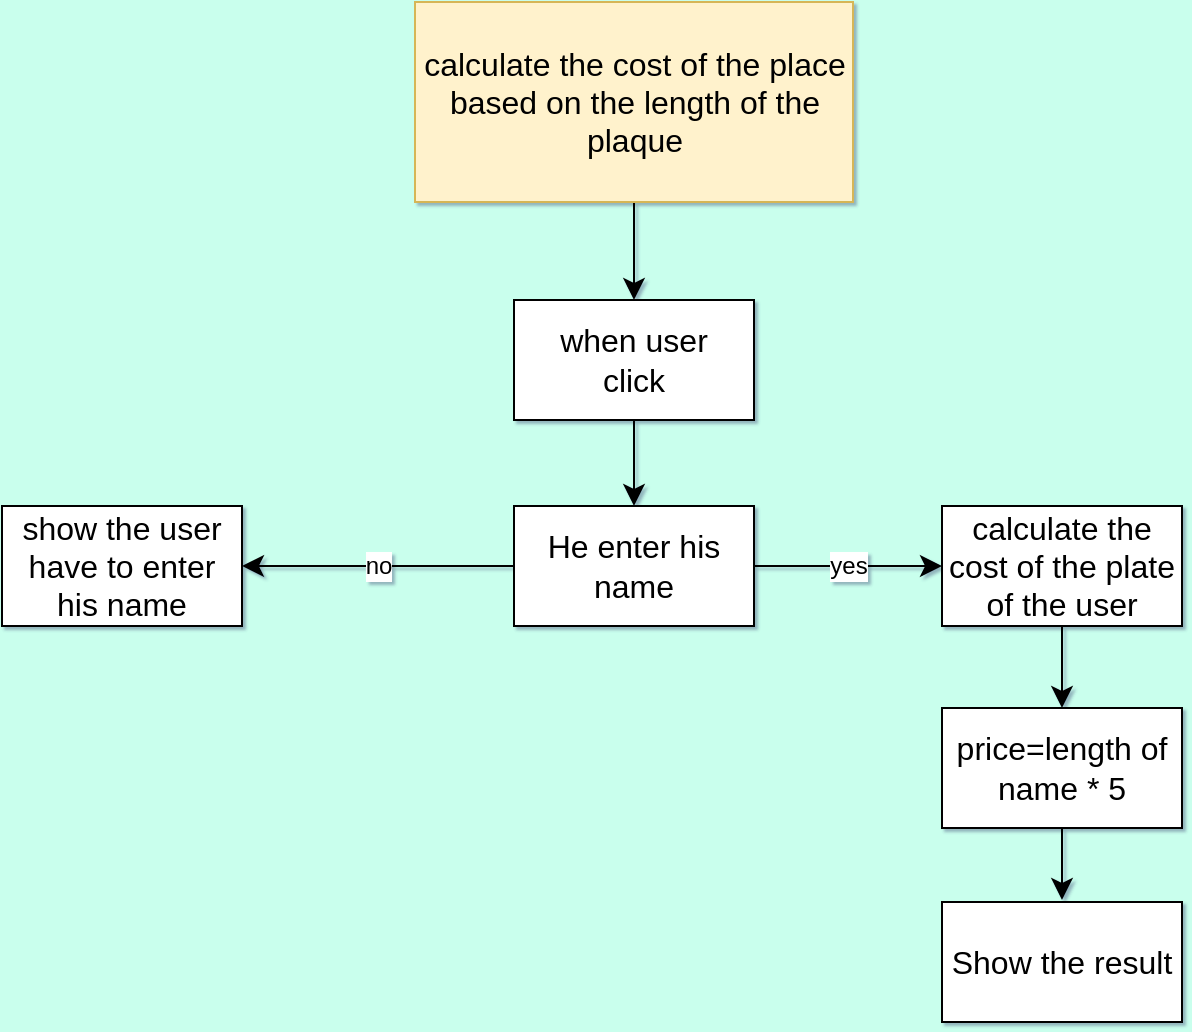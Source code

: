 <mxfile version="20.8.23" type="github">
  <diagram name="Page-1" id="IN7-F6tngdIHSido3vbk">
    <mxGraphModel dx="1834" dy="1214" grid="1" gridSize="10" guides="1" tooltips="1" connect="1" arrows="1" fold="1" page="0" pageScale="1" pageWidth="827" pageHeight="1169" background="#C9FFED" math="0" shadow="1">
      <root>
        <mxCell id="0" />
        <mxCell id="1" parent="0" />
        <mxCell id="2nAWejpYuo-VlykHQfm8-5" style="edgeStyle=none;curved=1;rounded=0;orthogonalLoop=1;jettySize=auto;html=1;fontSize=12;startSize=8;endSize=8;" edge="1" parent="1" source="2nAWejpYuo-VlykHQfm8-1" target="2nAWejpYuo-VlykHQfm8-3">
          <mxGeometry relative="1" as="geometry" />
        </mxCell>
        <mxCell id="2nAWejpYuo-VlykHQfm8-1" value="when user&lt;br&gt;click" style="rounded=0;whiteSpace=wrap;html=1;fontSize=16;" vertex="1" parent="1">
          <mxGeometry x="54" y="-111" width="120" height="60" as="geometry" />
        </mxCell>
        <mxCell id="2nAWejpYuo-VlykHQfm8-2" value="show the user have to enter his name" style="rounded=0;whiteSpace=wrap;html=1;fontSize=16;" vertex="1" parent="1">
          <mxGeometry x="-202" y="-8" width="120" height="60" as="geometry" />
        </mxCell>
        <mxCell id="2nAWejpYuo-VlykHQfm8-6" value="no" style="edgeStyle=none;curved=1;rounded=0;orthogonalLoop=1;jettySize=auto;html=1;entryX=1;entryY=0.5;entryDx=0;entryDy=0;fontSize=12;startSize=8;endSize=8;" edge="1" parent="1" source="2nAWejpYuo-VlykHQfm8-3" target="2nAWejpYuo-VlykHQfm8-2">
          <mxGeometry relative="1" as="geometry" />
        </mxCell>
        <mxCell id="2nAWejpYuo-VlykHQfm8-7" value="yes" style="edgeStyle=none;curved=1;rounded=0;orthogonalLoop=1;jettySize=auto;html=1;entryX=0;entryY=0.5;entryDx=0;entryDy=0;fontSize=12;startSize=8;endSize=8;strokeWidth=1;" edge="1" parent="1" source="2nAWejpYuo-VlykHQfm8-3" target="2nAWejpYuo-VlykHQfm8-4">
          <mxGeometry relative="1" as="geometry" />
        </mxCell>
        <mxCell id="2nAWejpYuo-VlykHQfm8-3" value="He enter his name" style="rounded=0;whiteSpace=wrap;html=1;fontSize=16;" vertex="1" parent="1">
          <mxGeometry x="54" y="-8" width="120" height="60" as="geometry" />
        </mxCell>
        <mxCell id="2nAWejpYuo-VlykHQfm8-8" style="edgeStyle=none;curved=1;rounded=0;orthogonalLoop=1;jettySize=auto;html=1;fontSize=12;startSize=8;endSize=8;" edge="1" parent="1" source="2nAWejpYuo-VlykHQfm8-4" target="2nAWejpYuo-VlykHQfm8-9">
          <mxGeometry relative="1" as="geometry">
            <mxPoint x="328" y="123" as="targetPoint" />
          </mxGeometry>
        </mxCell>
        <mxCell id="2nAWejpYuo-VlykHQfm8-4" value="calculate the cost of the plate of the user" style="rounded=0;whiteSpace=wrap;html=1;fontSize=16;" vertex="1" parent="1">
          <mxGeometry x="268" y="-8" width="120" height="60" as="geometry" />
        </mxCell>
        <mxCell id="2nAWejpYuo-VlykHQfm8-10" style="edgeStyle=none;curved=1;rounded=0;orthogonalLoop=1;jettySize=auto;html=1;fontSize=12;startSize=8;endSize=8;" edge="1" parent="1" source="2nAWejpYuo-VlykHQfm8-9">
          <mxGeometry relative="1" as="geometry">
            <mxPoint x="328" y="189" as="targetPoint" />
          </mxGeometry>
        </mxCell>
        <mxCell id="2nAWejpYuo-VlykHQfm8-9" value="price=length of name * 5" style="rounded=0;whiteSpace=wrap;html=1;fontSize=16;" vertex="1" parent="1">
          <mxGeometry x="268" y="93" width="120" height="60" as="geometry" />
        </mxCell>
        <mxCell id="2nAWejpYuo-VlykHQfm8-12" value="Show the result" style="rounded=0;whiteSpace=wrap;html=1;fontSize=16;" vertex="1" parent="1">
          <mxGeometry x="268" y="190" width="120" height="60" as="geometry" />
        </mxCell>
        <mxCell id="2nAWejpYuo-VlykHQfm8-14" style="edgeStyle=none;curved=1;rounded=0;orthogonalLoop=1;jettySize=auto;html=1;entryX=0.5;entryY=0;entryDx=0;entryDy=0;fontSize=12;startSize=8;endSize=8;" edge="1" parent="1" source="2nAWejpYuo-VlykHQfm8-13" target="2nAWejpYuo-VlykHQfm8-1">
          <mxGeometry relative="1" as="geometry" />
        </mxCell>
        <mxCell id="2nAWejpYuo-VlykHQfm8-13" value="calculate the cost of the place&lt;br&gt;based on the length of the plaque" style="rounded=0;whiteSpace=wrap;html=1;fontSize=16;fillColor=#fff2cc;strokeColor=#d6b656;" vertex="1" parent="1">
          <mxGeometry x="4.5" y="-260" width="219" height="100" as="geometry" />
        </mxCell>
      </root>
    </mxGraphModel>
  </diagram>
</mxfile>

